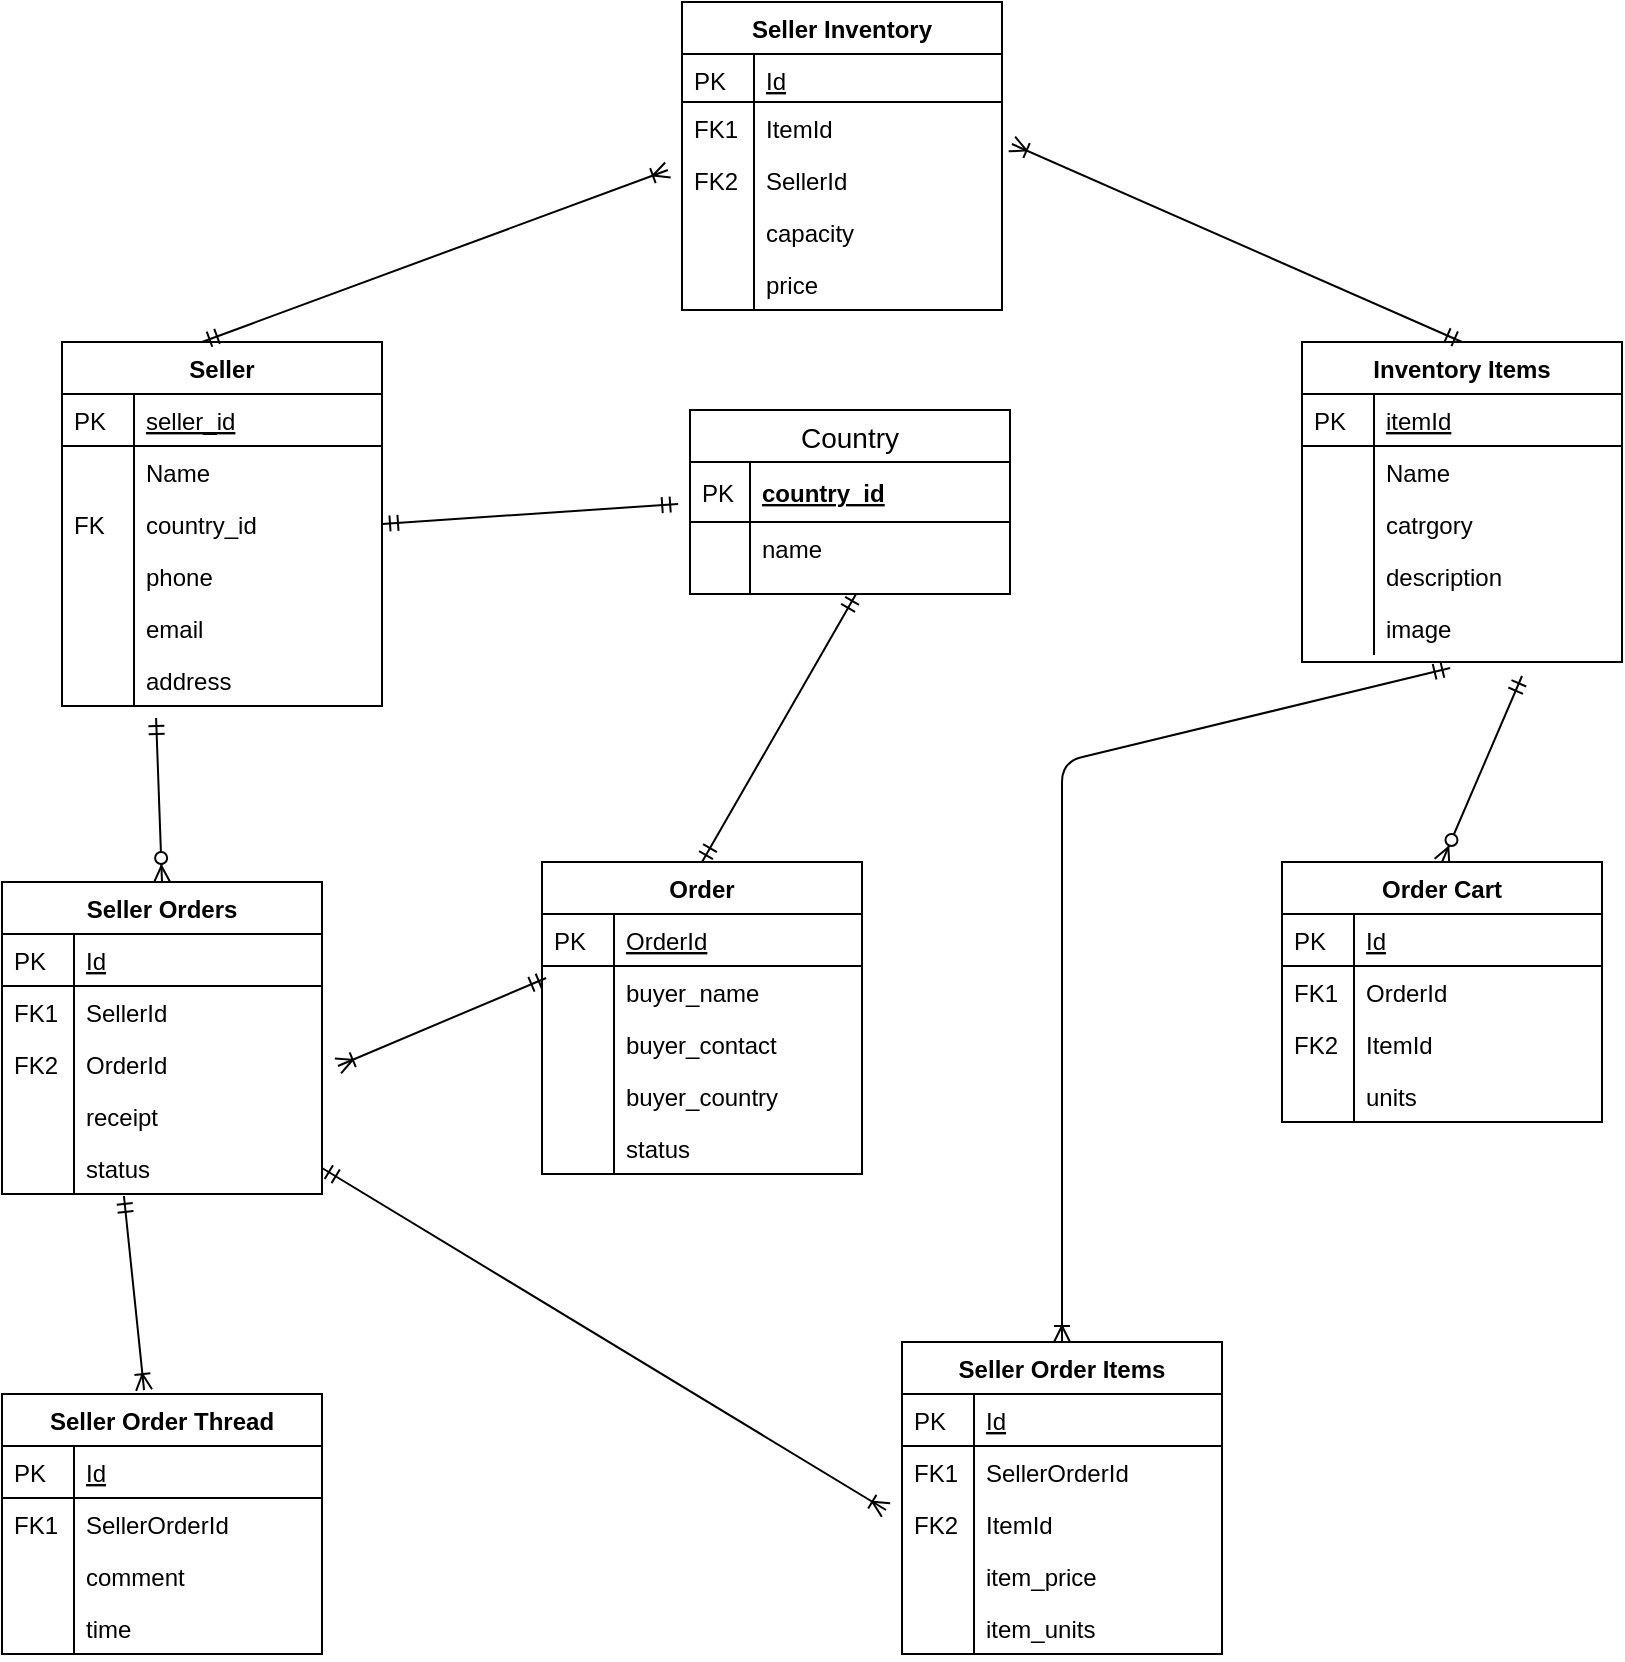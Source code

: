 <mxfile version="13.0.4" type="device"><diagram id="C5RBs43oDa-KdzZeNtuy" name="Page-1"><mxGraphModel dx="2249" dy="762" grid="1" gridSize="10" guides="1" tooltips="1" connect="1" arrows="1" fold="1" page="1" pageScale="1" pageWidth="827" pageHeight="1169" math="0" shadow="0"><root><mxCell id="WIyWlLk6GJQsqaUBKTNV-0"/><mxCell id="WIyWlLk6GJQsqaUBKTNV-1" parent="WIyWlLk6GJQsqaUBKTNV-0"/><mxCell id="xg3Y3igS_lRrcmVJPRK9-53" value="" style="fontSize=12;html=1;endArrow=ERmandOne;startArrow=ERmandOne;exitX=0.5;exitY=0;exitDx=0;exitDy=0;entryX=0.519;entryY=1;entryDx=0;entryDy=0;entryPerimeter=0;rounded=1;" edge="1" parent="WIyWlLk6GJQsqaUBKTNV-1" source="zkfFHV4jXpPFQw0GAbJ--56" target="xg3Y3igS_lRrcmVJPRK9-17"><mxGeometry width="100" height="100" relative="1" as="geometry"><mxPoint x="510" y="170" as="sourcePoint"/><mxPoint x="610" y="70" as="targetPoint"/></mxGeometry></mxCell><mxCell id="xg3Y3igS_lRrcmVJPRK9-91" value="" style="fontSize=12;html=1;endArrow=ERzeroToMany;startArrow=ERmandOne;entryX=0.5;entryY=0;entryDx=0;entryDy=0;exitX=0.294;exitY=1.231;exitDx=0;exitDy=0;exitPerimeter=0;" edge="1" parent="WIyWlLk6GJQsqaUBKTNV-1" source="xg3Y3igS_lRrcmVJPRK9-6" target="xg3Y3igS_lRrcmVJPRK9-54"><mxGeometry width="100" height="100" relative="1" as="geometry"><mxPoint x="570" y="350" as="sourcePoint"/><mxPoint x="470" y="450" as="targetPoint"/></mxGeometry></mxCell><mxCell id="xg3Y3igS_lRrcmVJPRK9-54" value="Seller Orders" style="swimlane;fontStyle=1;childLayout=stackLayout;horizontal=1;startSize=26;horizontalStack=0;resizeParent=1;resizeLast=0;collapsible=1;marginBottom=0;rounded=0;shadow=0;strokeWidth=1;" vertex="1" parent="WIyWlLk6GJQsqaUBKTNV-1"><mxGeometry x="-10" y="450" width="160" height="156" as="geometry"><mxRectangle x="260" y="80" width="160" height="26" as="alternateBounds"/></mxGeometry></mxCell><mxCell id="xg3Y3igS_lRrcmVJPRK9-55" value="Id" style="shape=partialRectangle;top=0;left=0;right=0;bottom=1;align=left;verticalAlign=top;fillColor=none;spacingLeft=40;spacingRight=4;overflow=hidden;rotatable=0;points=[[0,0.5],[1,0.5]];portConstraint=eastwest;dropTarget=0;rounded=0;shadow=0;strokeWidth=1;fontStyle=4" vertex="1" parent="xg3Y3igS_lRrcmVJPRK9-54"><mxGeometry y="26" width="160" height="26" as="geometry"/></mxCell><mxCell id="xg3Y3igS_lRrcmVJPRK9-56" value="PK" style="shape=partialRectangle;top=0;left=0;bottom=0;fillColor=none;align=left;verticalAlign=top;spacingLeft=4;spacingRight=4;overflow=hidden;rotatable=0;points=[];portConstraint=eastwest;part=1;" vertex="1" connectable="0" parent="xg3Y3igS_lRrcmVJPRK9-55"><mxGeometry width="36" height="26" as="geometry"/></mxCell><mxCell id="xg3Y3igS_lRrcmVJPRK9-57" value="SellerId" style="shape=partialRectangle;top=0;left=0;right=0;bottom=0;align=left;verticalAlign=top;fillColor=none;spacingLeft=40;spacingRight=4;overflow=hidden;rotatable=0;points=[[0,0.5],[1,0.5]];portConstraint=eastwest;dropTarget=0;rounded=0;shadow=0;strokeWidth=1;" vertex="1" parent="xg3Y3igS_lRrcmVJPRK9-54"><mxGeometry y="52" width="160" height="26" as="geometry"/></mxCell><mxCell id="xg3Y3igS_lRrcmVJPRK9-58" value="FK1" style="shape=partialRectangle;top=0;left=0;bottom=0;fillColor=none;align=left;verticalAlign=top;spacingLeft=4;spacingRight=4;overflow=hidden;rotatable=0;points=[];portConstraint=eastwest;part=1;" vertex="1" connectable="0" parent="xg3Y3igS_lRrcmVJPRK9-57"><mxGeometry width="36" height="26" as="geometry"/></mxCell><mxCell id="xg3Y3igS_lRrcmVJPRK9-59" value="OrderId" style="shape=partialRectangle;top=0;left=0;right=0;bottom=0;align=left;verticalAlign=top;fillColor=none;spacingLeft=40;spacingRight=4;overflow=hidden;rotatable=0;points=[[0,0.5],[1,0.5]];portConstraint=eastwest;dropTarget=0;rounded=0;shadow=0;strokeWidth=1;" vertex="1" parent="xg3Y3igS_lRrcmVJPRK9-54"><mxGeometry y="78" width="160" height="26" as="geometry"/></mxCell><mxCell id="xg3Y3igS_lRrcmVJPRK9-60" value="FK2" style="shape=partialRectangle;top=0;left=0;bottom=0;fillColor=none;align=left;verticalAlign=top;spacingLeft=4;spacingRight=4;overflow=hidden;rotatable=0;points=[];portConstraint=eastwest;part=1;" vertex="1" connectable="0" parent="xg3Y3igS_lRrcmVJPRK9-59"><mxGeometry width="36" height="26" as="geometry"/></mxCell><mxCell id="xg3Y3igS_lRrcmVJPRK9-65" value="receipt" style="shape=partialRectangle;top=0;left=0;right=0;bottom=0;align=left;verticalAlign=top;fillColor=none;spacingLeft=40;spacingRight=4;overflow=hidden;rotatable=0;points=[[0,0.5],[1,0.5]];portConstraint=eastwest;dropTarget=0;rounded=0;shadow=0;strokeWidth=1;" vertex="1" parent="xg3Y3igS_lRrcmVJPRK9-54"><mxGeometry y="104" width="160" height="26" as="geometry"/></mxCell><mxCell id="xg3Y3igS_lRrcmVJPRK9-66" value="" style="shape=partialRectangle;top=0;left=0;bottom=0;fillColor=none;align=left;verticalAlign=top;spacingLeft=4;spacingRight=4;overflow=hidden;rotatable=0;points=[];portConstraint=eastwest;part=1;" vertex="1" connectable="0" parent="xg3Y3igS_lRrcmVJPRK9-65"><mxGeometry width="36" height="26" as="geometry"/></mxCell><mxCell id="xg3Y3igS_lRrcmVJPRK9-67" value="status" style="shape=partialRectangle;top=0;left=0;right=0;bottom=0;align=left;verticalAlign=top;fillColor=none;spacingLeft=40;spacingRight=4;overflow=hidden;rotatable=0;points=[[0,0.5],[1,0.5]];portConstraint=eastwest;dropTarget=0;rounded=0;shadow=0;strokeWidth=1;" vertex="1" parent="xg3Y3igS_lRrcmVJPRK9-54"><mxGeometry y="130" width="160" height="26" as="geometry"/></mxCell><mxCell id="xg3Y3igS_lRrcmVJPRK9-68" value="" style="shape=partialRectangle;top=0;left=0;bottom=0;fillColor=none;align=left;verticalAlign=top;spacingLeft=4;spacingRight=4;overflow=hidden;rotatable=0;points=[];portConstraint=eastwest;part=1;" vertex="1" connectable="0" parent="xg3Y3igS_lRrcmVJPRK9-67"><mxGeometry width="36" height="26" as="geometry"/></mxCell><mxCell id="xg3Y3igS_lRrcmVJPRK9-20" value="Inventory Items" style="swimlane;fontStyle=1;childLayout=stackLayout;horizontal=1;startSize=26;horizontalStack=0;resizeParent=1;resizeLast=0;collapsible=1;marginBottom=0;rounded=0;shadow=0;strokeWidth=1;" vertex="1" parent="WIyWlLk6GJQsqaUBKTNV-1"><mxGeometry x="640" y="180" width="160" height="160" as="geometry"><mxRectangle x="20" y="80" width="160" height="26" as="alternateBounds"/></mxGeometry></mxCell><mxCell id="xg3Y3igS_lRrcmVJPRK9-21" value="itemId" style="shape=partialRectangle;top=0;left=0;right=0;bottom=1;align=left;verticalAlign=top;fillColor=none;spacingLeft=40;spacingRight=4;overflow=hidden;rotatable=0;points=[[0,0.5],[1,0.5]];portConstraint=eastwest;dropTarget=0;rounded=0;shadow=0;strokeWidth=1;fontStyle=4" vertex="1" parent="xg3Y3igS_lRrcmVJPRK9-20"><mxGeometry y="26" width="160" height="26" as="geometry"/></mxCell><mxCell id="xg3Y3igS_lRrcmVJPRK9-22" value="PK" style="shape=partialRectangle;top=0;left=0;bottom=0;fillColor=none;align=left;verticalAlign=top;spacingLeft=4;spacingRight=4;overflow=hidden;rotatable=0;points=[];portConstraint=eastwest;part=1;" vertex="1" connectable="0" parent="xg3Y3igS_lRrcmVJPRK9-21"><mxGeometry width="36" height="26" as="geometry"/></mxCell><mxCell id="xg3Y3igS_lRrcmVJPRK9-23" value="Name" style="shape=partialRectangle;top=0;left=0;right=0;bottom=0;align=left;verticalAlign=top;fillColor=none;spacingLeft=40;spacingRight=4;overflow=hidden;rotatable=0;points=[[0,0.5],[1,0.5]];portConstraint=eastwest;dropTarget=0;rounded=0;shadow=0;strokeWidth=1;" vertex="1" parent="xg3Y3igS_lRrcmVJPRK9-20"><mxGeometry y="52" width="160" height="26" as="geometry"/></mxCell><mxCell id="xg3Y3igS_lRrcmVJPRK9-24" value="" style="shape=partialRectangle;top=0;left=0;bottom=0;fillColor=none;align=left;verticalAlign=top;spacingLeft=4;spacingRight=4;overflow=hidden;rotatable=0;points=[];portConstraint=eastwest;part=1;" vertex="1" connectable="0" parent="xg3Y3igS_lRrcmVJPRK9-23"><mxGeometry width="36" height="26" as="geometry"/></mxCell><mxCell id="xg3Y3igS_lRrcmVJPRK9-25" value="catrgory" style="shape=partialRectangle;top=0;left=0;right=0;bottom=0;align=left;verticalAlign=top;fillColor=none;spacingLeft=40;spacingRight=4;overflow=hidden;rotatable=0;points=[[0,0.5],[1,0.5]];portConstraint=eastwest;dropTarget=0;rounded=0;shadow=0;strokeWidth=1;" vertex="1" parent="xg3Y3igS_lRrcmVJPRK9-20"><mxGeometry y="78" width="160" height="26" as="geometry"/></mxCell><mxCell id="xg3Y3igS_lRrcmVJPRK9-26" value="" style="shape=partialRectangle;top=0;left=0;bottom=0;fillColor=none;align=left;verticalAlign=top;spacingLeft=4;spacingRight=4;overflow=hidden;rotatable=0;points=[];portConstraint=eastwest;part=1;" vertex="1" connectable="0" parent="xg3Y3igS_lRrcmVJPRK9-25"><mxGeometry width="36" height="26" as="geometry"/></mxCell><mxCell id="xg3Y3igS_lRrcmVJPRK9-27" value="description" style="shape=partialRectangle;top=0;left=0;right=0;bottom=0;align=left;verticalAlign=top;fillColor=none;spacingLeft=40;spacingRight=4;overflow=hidden;rotatable=0;points=[[0,0.5],[1,0.5]];portConstraint=eastwest;dropTarget=0;rounded=0;shadow=0;strokeWidth=1;" vertex="1" parent="xg3Y3igS_lRrcmVJPRK9-20"><mxGeometry y="104" width="160" height="26" as="geometry"/></mxCell><mxCell id="xg3Y3igS_lRrcmVJPRK9-28" value="" style="shape=partialRectangle;top=0;left=0;bottom=0;fillColor=none;align=left;verticalAlign=top;spacingLeft=4;spacingRight=4;overflow=hidden;rotatable=0;points=[];portConstraint=eastwest;part=1;" vertex="1" connectable="0" parent="xg3Y3igS_lRrcmVJPRK9-27"><mxGeometry width="36" height="26" as="geometry"/></mxCell><mxCell id="xg3Y3igS_lRrcmVJPRK9-29" value="image" style="shape=partialRectangle;top=0;left=0;right=0;bottom=0;align=left;verticalAlign=top;fillColor=none;spacingLeft=40;spacingRight=4;overflow=hidden;rotatable=0;points=[[0,0.5],[1,0.5]];portConstraint=eastwest;dropTarget=0;rounded=0;shadow=0;strokeWidth=1;" vertex="1" parent="xg3Y3igS_lRrcmVJPRK9-20"><mxGeometry y="130" width="160" height="26" as="geometry"/></mxCell><mxCell id="xg3Y3igS_lRrcmVJPRK9-30" value="" style="shape=partialRectangle;top=0;left=0;bottom=0;fillColor=none;align=left;verticalAlign=top;spacingLeft=4;spacingRight=4;overflow=hidden;rotatable=0;points=[];portConstraint=eastwest;part=1;" vertex="1" connectable="0" parent="xg3Y3igS_lRrcmVJPRK9-29"><mxGeometry width="36" height="26" as="geometry"/></mxCell><mxCell id="xg3Y3igS_lRrcmVJPRK9-93" value="" style="fontSize=12;html=1;endArrow=ERzeroToMany;startArrow=ERmandOne;entryX=0.5;entryY=0;entryDx=0;entryDy=0;" edge="1" parent="xg3Y3igS_lRrcmVJPRK9-20" target="xg3Y3igS_lRrcmVJPRK9-33"><mxGeometry width="100" height="100" relative="1" as="geometry"><mxPoint x="110" y="167" as="sourcePoint"/><mxPoint x="210" y="67" as="targetPoint"/></mxGeometry></mxCell><mxCell id="zkfFHV4jXpPFQw0GAbJ--51" value="Seller" style="swimlane;fontStyle=1;childLayout=stackLayout;horizontal=1;startSize=26;horizontalStack=0;resizeParent=1;resizeLast=0;collapsible=1;marginBottom=0;rounded=0;shadow=0;strokeWidth=1;" parent="WIyWlLk6GJQsqaUBKTNV-1" vertex="1"><mxGeometry x="20" y="180" width="160" height="182" as="geometry"><mxRectangle x="20" y="80" width="160" height="26" as="alternateBounds"/></mxGeometry></mxCell><mxCell id="zkfFHV4jXpPFQw0GAbJ--52" value="seller_id" style="shape=partialRectangle;top=0;left=0;right=0;bottom=1;align=left;verticalAlign=top;fillColor=none;spacingLeft=40;spacingRight=4;overflow=hidden;rotatable=0;points=[[0,0.5],[1,0.5]];portConstraint=eastwest;dropTarget=0;rounded=0;shadow=0;strokeWidth=1;fontStyle=4" parent="zkfFHV4jXpPFQw0GAbJ--51" vertex="1"><mxGeometry y="26" width="160" height="26" as="geometry"/></mxCell><mxCell id="zkfFHV4jXpPFQw0GAbJ--53" value="PK" style="shape=partialRectangle;top=0;left=0;bottom=0;fillColor=none;align=left;verticalAlign=top;spacingLeft=4;spacingRight=4;overflow=hidden;rotatable=0;points=[];portConstraint=eastwest;part=1;" parent="zkfFHV4jXpPFQw0GAbJ--52" vertex="1" connectable="0"><mxGeometry width="36" height="26" as="geometry"/></mxCell><mxCell id="zkfFHV4jXpPFQw0GAbJ--54" value="Name" style="shape=partialRectangle;top=0;left=0;right=0;bottom=0;align=left;verticalAlign=top;fillColor=none;spacingLeft=40;spacingRight=4;overflow=hidden;rotatable=0;points=[[0,0.5],[1,0.5]];portConstraint=eastwest;dropTarget=0;rounded=0;shadow=0;strokeWidth=1;" parent="zkfFHV4jXpPFQw0GAbJ--51" vertex="1"><mxGeometry y="52" width="160" height="26" as="geometry"/></mxCell><mxCell id="zkfFHV4jXpPFQw0GAbJ--55" value="" style="shape=partialRectangle;top=0;left=0;bottom=0;fillColor=none;align=left;verticalAlign=top;spacingLeft=4;spacingRight=4;overflow=hidden;rotatable=0;points=[];portConstraint=eastwest;part=1;" parent="zkfFHV4jXpPFQw0GAbJ--54" vertex="1" connectable="0"><mxGeometry width="36" height="26" as="geometry"/></mxCell><mxCell id="xg3Y3igS_lRrcmVJPRK9-0" value="country_id" style="shape=partialRectangle;top=0;left=0;right=0;bottom=0;align=left;verticalAlign=top;fillColor=none;spacingLeft=40;spacingRight=4;overflow=hidden;rotatable=0;points=[[0,0.5],[1,0.5]];portConstraint=eastwest;dropTarget=0;rounded=0;shadow=0;strokeWidth=1;" vertex="1" parent="zkfFHV4jXpPFQw0GAbJ--51"><mxGeometry y="78" width="160" height="26" as="geometry"/></mxCell><mxCell id="xg3Y3igS_lRrcmVJPRK9-1" value="FK" style="shape=partialRectangle;top=0;left=0;bottom=0;fillColor=none;align=left;verticalAlign=top;spacingLeft=4;spacingRight=4;overflow=hidden;rotatable=0;points=[];portConstraint=eastwest;part=1;" vertex="1" connectable="0" parent="xg3Y3igS_lRrcmVJPRK9-0"><mxGeometry width="36" height="26" as="geometry"/></mxCell><mxCell id="xg3Y3igS_lRrcmVJPRK9-2" value="phone" style="shape=partialRectangle;top=0;left=0;right=0;bottom=0;align=left;verticalAlign=top;fillColor=none;spacingLeft=40;spacingRight=4;overflow=hidden;rotatable=0;points=[[0,0.5],[1,0.5]];portConstraint=eastwest;dropTarget=0;rounded=0;shadow=0;strokeWidth=1;" vertex="1" parent="zkfFHV4jXpPFQw0GAbJ--51"><mxGeometry y="104" width="160" height="26" as="geometry"/></mxCell><mxCell id="xg3Y3igS_lRrcmVJPRK9-3" value="" style="shape=partialRectangle;top=0;left=0;bottom=0;fillColor=none;align=left;verticalAlign=top;spacingLeft=4;spacingRight=4;overflow=hidden;rotatable=0;points=[];portConstraint=eastwest;part=1;" vertex="1" connectable="0" parent="xg3Y3igS_lRrcmVJPRK9-2"><mxGeometry width="36" height="26" as="geometry"/></mxCell><mxCell id="xg3Y3igS_lRrcmVJPRK9-4" value="email" style="shape=partialRectangle;top=0;left=0;right=0;bottom=0;align=left;verticalAlign=top;fillColor=none;spacingLeft=40;spacingRight=4;overflow=hidden;rotatable=0;points=[[0,0.5],[1,0.5]];portConstraint=eastwest;dropTarget=0;rounded=0;shadow=0;strokeWidth=1;" vertex="1" parent="zkfFHV4jXpPFQw0GAbJ--51"><mxGeometry y="130" width="160" height="26" as="geometry"/></mxCell><mxCell id="xg3Y3igS_lRrcmVJPRK9-5" value="" style="shape=partialRectangle;top=0;left=0;bottom=0;fillColor=none;align=left;verticalAlign=top;spacingLeft=4;spacingRight=4;overflow=hidden;rotatable=0;points=[];portConstraint=eastwest;part=1;" vertex="1" connectable="0" parent="xg3Y3igS_lRrcmVJPRK9-4"><mxGeometry width="36" height="26" as="geometry"/></mxCell><mxCell id="xg3Y3igS_lRrcmVJPRK9-6" value="address" style="shape=partialRectangle;top=0;left=0;right=0;bottom=0;align=left;verticalAlign=top;fillColor=none;spacingLeft=40;spacingRight=4;overflow=hidden;rotatable=0;points=[[0,0.5],[1,0.5]];portConstraint=eastwest;dropTarget=0;rounded=0;shadow=0;strokeWidth=1;" vertex="1" parent="zkfFHV4jXpPFQw0GAbJ--51"><mxGeometry y="156" width="160" height="26" as="geometry"/></mxCell><mxCell id="xg3Y3igS_lRrcmVJPRK9-7" value="" style="shape=partialRectangle;top=0;left=0;bottom=0;fillColor=none;align=left;verticalAlign=top;spacingLeft=4;spacingRight=4;overflow=hidden;rotatable=0;points=[];portConstraint=eastwest;part=1;" vertex="1" connectable="0" parent="xg3Y3igS_lRrcmVJPRK9-6"><mxGeometry width="36" height="26" as="geometry"/></mxCell><mxCell id="xg3Y3igS_lRrcmVJPRK9-40" value="Seller Inventory" style="swimlane;fontStyle=1;childLayout=stackLayout;horizontal=1;startSize=26;horizontalStack=0;resizeParent=1;resizeLast=0;collapsible=1;marginBottom=0;rounded=0;shadow=0;strokeWidth=1;" vertex="1" parent="WIyWlLk6GJQsqaUBKTNV-1"><mxGeometry x="330" y="10" width="160" height="154" as="geometry"><mxRectangle x="260" y="80" width="160" height="26" as="alternateBounds"/></mxGeometry></mxCell><mxCell id="xg3Y3igS_lRrcmVJPRK9-41" value="Id" style="shape=partialRectangle;top=0;left=0;right=0;bottom=1;align=left;verticalAlign=top;fillColor=none;spacingLeft=40;spacingRight=4;overflow=hidden;rotatable=0;points=[[0,0.5],[1,0.5]];portConstraint=eastwest;dropTarget=0;rounded=0;shadow=0;strokeWidth=1;fontStyle=4" vertex="1" parent="xg3Y3igS_lRrcmVJPRK9-40"><mxGeometry y="26" width="160" height="24" as="geometry"/></mxCell><mxCell id="xg3Y3igS_lRrcmVJPRK9-42" value="PK" style="shape=partialRectangle;top=0;left=0;bottom=0;fillColor=none;align=left;verticalAlign=top;spacingLeft=4;spacingRight=4;overflow=hidden;rotatable=0;points=[];portConstraint=eastwest;part=1;" vertex="1" connectable="0" parent="xg3Y3igS_lRrcmVJPRK9-41"><mxGeometry width="36" height="24" as="geometry"/></mxCell><mxCell id="xg3Y3igS_lRrcmVJPRK9-43" value="ItemId" style="shape=partialRectangle;top=0;left=0;right=0;bottom=0;align=left;verticalAlign=top;fillColor=none;spacingLeft=40;spacingRight=4;overflow=hidden;rotatable=0;points=[[0,0.5],[1,0.5]];portConstraint=eastwest;dropTarget=0;rounded=0;shadow=0;strokeWidth=1;" vertex="1" parent="xg3Y3igS_lRrcmVJPRK9-40"><mxGeometry y="50" width="160" height="26" as="geometry"/></mxCell><mxCell id="xg3Y3igS_lRrcmVJPRK9-44" value="FK1" style="shape=partialRectangle;top=0;left=0;bottom=0;fillColor=none;align=left;verticalAlign=top;spacingLeft=4;spacingRight=4;overflow=hidden;rotatable=0;points=[];portConstraint=eastwest;part=1;" vertex="1" connectable="0" parent="xg3Y3igS_lRrcmVJPRK9-43"><mxGeometry width="36" height="26" as="geometry"/></mxCell><mxCell id="xg3Y3igS_lRrcmVJPRK9-45" value="SellerId" style="shape=partialRectangle;top=0;left=0;right=0;bottom=0;align=left;verticalAlign=top;fillColor=none;spacingLeft=40;spacingRight=4;overflow=hidden;rotatable=0;points=[[0,0.5],[1,0.5]];portConstraint=eastwest;dropTarget=0;rounded=0;shadow=0;strokeWidth=1;" vertex="1" parent="xg3Y3igS_lRrcmVJPRK9-40"><mxGeometry y="76" width="160" height="26" as="geometry"/></mxCell><mxCell id="xg3Y3igS_lRrcmVJPRK9-46" value="FK2" style="shape=partialRectangle;top=0;left=0;bottom=0;fillColor=none;align=left;verticalAlign=top;spacingLeft=4;spacingRight=4;overflow=hidden;rotatable=0;points=[];portConstraint=eastwest;part=1;" vertex="1" connectable="0" parent="xg3Y3igS_lRrcmVJPRK9-45"><mxGeometry width="36" height="26" as="geometry"/></mxCell><mxCell id="xg3Y3igS_lRrcmVJPRK9-61" value="capacity" style="shape=partialRectangle;top=0;left=0;right=0;bottom=0;align=left;verticalAlign=top;fillColor=none;spacingLeft=40;spacingRight=4;overflow=hidden;rotatable=0;points=[[0,0.5],[1,0.5]];portConstraint=eastwest;dropTarget=0;rounded=0;shadow=0;strokeWidth=1;" vertex="1" parent="xg3Y3igS_lRrcmVJPRK9-40"><mxGeometry y="102" width="160" height="26" as="geometry"/></mxCell><mxCell id="xg3Y3igS_lRrcmVJPRK9-62" value="" style="shape=partialRectangle;top=0;left=0;bottom=0;fillColor=none;align=left;verticalAlign=top;spacingLeft=4;spacingRight=4;overflow=hidden;rotatable=0;points=[];portConstraint=eastwest;part=1;" vertex="1" connectable="0" parent="xg3Y3igS_lRrcmVJPRK9-61"><mxGeometry width="36" height="26" as="geometry"/></mxCell><mxCell id="xg3Y3igS_lRrcmVJPRK9-63" value="price" style="shape=partialRectangle;top=0;left=0;right=0;bottom=0;align=left;verticalAlign=top;fillColor=none;spacingLeft=40;spacingRight=4;overflow=hidden;rotatable=0;points=[[0,0.5],[1,0.5]];portConstraint=eastwest;dropTarget=0;rounded=0;shadow=0;strokeWidth=1;" vertex="1" parent="xg3Y3igS_lRrcmVJPRK9-40"><mxGeometry y="128" width="160" height="26" as="geometry"/></mxCell><mxCell id="xg3Y3igS_lRrcmVJPRK9-64" value="" style="shape=partialRectangle;top=0;left=0;bottom=0;fillColor=none;align=left;verticalAlign=top;spacingLeft=4;spacingRight=4;overflow=hidden;rotatable=0;points=[];portConstraint=eastwest;part=1;" vertex="1" connectable="0" parent="xg3Y3igS_lRrcmVJPRK9-63"><mxGeometry width="36" height="26" as="geometry"/></mxCell><mxCell id="xg3Y3igS_lRrcmVJPRK9-8" value="Country" style="swimlane;fontStyle=0;childLayout=stackLayout;horizontal=1;startSize=26;horizontalStack=0;resizeParent=1;resizeParentMax=0;resizeLast=0;collapsible=1;marginBottom=0;align=center;fontSize=14;" vertex="1" parent="WIyWlLk6GJQsqaUBKTNV-1"><mxGeometry x="334" y="214" width="160" height="92" as="geometry"/></mxCell><mxCell id="xg3Y3igS_lRrcmVJPRK9-9" value="country_id" style="shape=partialRectangle;top=0;left=0;right=0;bottom=1;align=left;verticalAlign=middle;fillColor=none;spacingLeft=34;spacingRight=4;overflow=hidden;rotatable=0;points=[[0,0.5],[1,0.5]];portConstraint=eastwest;dropTarget=0;fontStyle=5;fontSize=12;" vertex="1" parent="xg3Y3igS_lRrcmVJPRK9-8"><mxGeometry y="26" width="160" height="30" as="geometry"/></mxCell><mxCell id="xg3Y3igS_lRrcmVJPRK9-10" value="PK" style="shape=partialRectangle;top=0;left=0;bottom=0;fillColor=none;align=left;verticalAlign=middle;spacingLeft=4;spacingRight=4;overflow=hidden;rotatable=0;points=[];portConstraint=eastwest;part=1;fontSize=12;" vertex="1" connectable="0" parent="xg3Y3igS_lRrcmVJPRK9-9"><mxGeometry width="30" height="30" as="geometry"/></mxCell><mxCell id="xg3Y3igS_lRrcmVJPRK9-11" value="name" style="shape=partialRectangle;top=0;left=0;right=0;bottom=0;align=left;verticalAlign=top;fillColor=none;spacingLeft=34;spacingRight=4;overflow=hidden;rotatable=0;points=[[0,0.5],[1,0.5]];portConstraint=eastwest;dropTarget=0;fontSize=12;" vertex="1" parent="xg3Y3igS_lRrcmVJPRK9-8"><mxGeometry y="56" width="160" height="26" as="geometry"/></mxCell><mxCell id="xg3Y3igS_lRrcmVJPRK9-12" value="" style="shape=partialRectangle;top=0;left=0;bottom=0;fillColor=none;align=left;verticalAlign=top;spacingLeft=4;spacingRight=4;overflow=hidden;rotatable=0;points=[];portConstraint=eastwest;part=1;fontSize=12;" vertex="1" connectable="0" parent="xg3Y3igS_lRrcmVJPRK9-11"><mxGeometry width="30" height="26" as="geometry"/></mxCell><mxCell id="xg3Y3igS_lRrcmVJPRK9-17" value="" style="shape=partialRectangle;top=0;left=0;right=0;bottom=0;align=left;verticalAlign=top;fillColor=none;spacingLeft=34;spacingRight=4;overflow=hidden;rotatable=0;points=[[0,0.5],[1,0.5]];portConstraint=eastwest;dropTarget=0;fontSize=12;" vertex="1" parent="xg3Y3igS_lRrcmVJPRK9-8"><mxGeometry y="82" width="160" height="10" as="geometry"/></mxCell><mxCell id="xg3Y3igS_lRrcmVJPRK9-18" value="" style="shape=partialRectangle;top=0;left=0;bottom=0;fillColor=none;align=left;verticalAlign=top;spacingLeft=4;spacingRight=4;overflow=hidden;rotatable=0;points=[];portConstraint=eastwest;part=1;fontSize=12;" vertex="1" connectable="0" parent="xg3Y3igS_lRrcmVJPRK9-17"><mxGeometry width="30" height="10" as="geometry"/></mxCell><mxCell id="xg3Y3igS_lRrcmVJPRK9-97" value="" style="fontSize=12;html=1;endArrow=ERoneToMany;startArrow=ERmandOne;entryX=-0.044;entryY=0.308;entryDx=0;entryDy=0;entryPerimeter=0;" edge="1" parent="WIyWlLk6GJQsqaUBKTNV-1" target="xg3Y3igS_lRrcmVJPRK9-45"><mxGeometry width="100" height="100" relative="1" as="geometry"><mxPoint x="90" y="180" as="sourcePoint"/><mxPoint x="190" y="80" as="targetPoint"/></mxGeometry></mxCell><mxCell id="xg3Y3igS_lRrcmVJPRK9-98" value="" style="fontSize=12;html=1;endArrow=ERoneToMany;startArrow=ERmandOne;entryX=1.031;entryY=0.808;entryDx=0;entryDy=0;entryPerimeter=0;exitX=0.5;exitY=0;exitDx=0;exitDy=0;" edge="1" parent="WIyWlLk6GJQsqaUBKTNV-1" source="xg3Y3igS_lRrcmVJPRK9-20" target="xg3Y3igS_lRrcmVJPRK9-43"><mxGeometry width="100" height="100" relative="1" as="geometry"><mxPoint x="550" y="164" as="sourcePoint"/><mxPoint x="782.96" y="78.008" as="targetPoint"/></mxGeometry></mxCell><mxCell id="xg3Y3igS_lRrcmVJPRK9-99" value="" style="fontSize=12;html=1;endArrow=ERmandOne;startArrow=ERmandOne;entryX=-0.037;entryY=0.7;entryDx=0;entryDy=0;entryPerimeter=0;exitX=1;exitY=0.5;exitDx=0;exitDy=0;" edge="1" parent="WIyWlLk6GJQsqaUBKTNV-1" source="xg3Y3igS_lRrcmVJPRK9-0" target="xg3Y3igS_lRrcmVJPRK9-9"><mxGeometry width="100" height="100" relative="1" as="geometry"><mxPoint x="220" y="310" as="sourcePoint"/><mxPoint x="320" y="210" as="targetPoint"/></mxGeometry></mxCell><mxCell id="xg3Y3igS_lRrcmVJPRK9-100" value="" style="fontSize=12;html=1;endArrow=ERoneToMany;startArrow=ERmandOne;exitX=0.013;exitY=0.231;exitDx=0;exitDy=0;exitPerimeter=0;entryX=1.05;entryY=0.538;entryDx=0;entryDy=0;entryPerimeter=0;" edge="1" parent="WIyWlLk6GJQsqaUBKTNV-1" source="zkfFHV4jXpPFQw0GAbJ--59" target="xg3Y3igS_lRrcmVJPRK9-59"><mxGeometry width="100" height="100" relative="1" as="geometry"><mxPoint x="150" y="558" as="sourcePoint"/><mxPoint x="220" y="720" as="targetPoint"/></mxGeometry></mxCell><mxCell id="xg3Y3igS_lRrcmVJPRK9-69" value="Seller Order Items" style="swimlane;fontStyle=1;childLayout=stackLayout;horizontal=1;startSize=26;horizontalStack=0;resizeParent=1;resizeLast=0;collapsible=1;marginBottom=0;rounded=0;shadow=0;strokeWidth=1;" vertex="1" parent="WIyWlLk6GJQsqaUBKTNV-1"><mxGeometry x="440" y="680" width="160" height="156" as="geometry"><mxRectangle x="260" y="80" width="160" height="26" as="alternateBounds"/></mxGeometry></mxCell><mxCell id="xg3Y3igS_lRrcmVJPRK9-70" value="Id" style="shape=partialRectangle;top=0;left=0;right=0;bottom=1;align=left;verticalAlign=top;fillColor=none;spacingLeft=40;spacingRight=4;overflow=hidden;rotatable=0;points=[[0,0.5],[1,0.5]];portConstraint=eastwest;dropTarget=0;rounded=0;shadow=0;strokeWidth=1;fontStyle=4" vertex="1" parent="xg3Y3igS_lRrcmVJPRK9-69"><mxGeometry y="26" width="160" height="26" as="geometry"/></mxCell><mxCell id="xg3Y3igS_lRrcmVJPRK9-71" value="PK" style="shape=partialRectangle;top=0;left=0;bottom=0;fillColor=none;align=left;verticalAlign=top;spacingLeft=4;spacingRight=4;overflow=hidden;rotatable=0;points=[];portConstraint=eastwest;part=1;" vertex="1" connectable="0" parent="xg3Y3igS_lRrcmVJPRK9-70"><mxGeometry width="36" height="26" as="geometry"/></mxCell><mxCell id="xg3Y3igS_lRrcmVJPRK9-72" value="SellerOrderId" style="shape=partialRectangle;top=0;left=0;right=0;bottom=0;align=left;verticalAlign=top;fillColor=none;spacingLeft=40;spacingRight=4;overflow=hidden;rotatable=0;points=[[0,0.5],[1,0.5]];portConstraint=eastwest;dropTarget=0;rounded=0;shadow=0;strokeWidth=1;" vertex="1" parent="xg3Y3igS_lRrcmVJPRK9-69"><mxGeometry y="52" width="160" height="26" as="geometry"/></mxCell><mxCell id="xg3Y3igS_lRrcmVJPRK9-73" value="FK1" style="shape=partialRectangle;top=0;left=0;bottom=0;fillColor=none;align=left;verticalAlign=top;spacingLeft=4;spacingRight=4;overflow=hidden;rotatable=0;points=[];portConstraint=eastwest;part=1;" vertex="1" connectable="0" parent="xg3Y3igS_lRrcmVJPRK9-72"><mxGeometry width="36" height="26" as="geometry"/></mxCell><mxCell id="xg3Y3igS_lRrcmVJPRK9-74" value="ItemId" style="shape=partialRectangle;top=0;left=0;right=0;bottom=0;align=left;verticalAlign=top;fillColor=none;spacingLeft=40;spacingRight=4;overflow=hidden;rotatable=0;points=[[0,0.5],[1,0.5]];portConstraint=eastwest;dropTarget=0;rounded=0;shadow=0;strokeWidth=1;" vertex="1" parent="xg3Y3igS_lRrcmVJPRK9-69"><mxGeometry y="78" width="160" height="26" as="geometry"/></mxCell><mxCell id="xg3Y3igS_lRrcmVJPRK9-75" value="FK2" style="shape=partialRectangle;top=0;left=0;bottom=0;fillColor=none;align=left;verticalAlign=top;spacingLeft=4;spacingRight=4;overflow=hidden;rotatable=0;points=[];portConstraint=eastwest;part=1;" vertex="1" connectable="0" parent="xg3Y3igS_lRrcmVJPRK9-74"><mxGeometry width="36" height="26" as="geometry"/></mxCell><mxCell id="xg3Y3igS_lRrcmVJPRK9-76" value="item_price" style="shape=partialRectangle;top=0;left=0;right=0;bottom=0;align=left;verticalAlign=top;fillColor=none;spacingLeft=40;spacingRight=4;overflow=hidden;rotatable=0;points=[[0,0.5],[1,0.5]];portConstraint=eastwest;dropTarget=0;rounded=0;shadow=0;strokeWidth=1;" vertex="1" parent="xg3Y3igS_lRrcmVJPRK9-69"><mxGeometry y="104" width="160" height="26" as="geometry"/></mxCell><mxCell id="xg3Y3igS_lRrcmVJPRK9-77" value="" style="shape=partialRectangle;top=0;left=0;bottom=0;fillColor=none;align=left;verticalAlign=top;spacingLeft=4;spacingRight=4;overflow=hidden;rotatable=0;points=[];portConstraint=eastwest;part=1;" vertex="1" connectable="0" parent="xg3Y3igS_lRrcmVJPRK9-76"><mxGeometry width="36" height="26" as="geometry"/></mxCell><mxCell id="xg3Y3igS_lRrcmVJPRK9-78" value="item_units" style="shape=partialRectangle;top=0;left=0;right=0;bottom=0;align=left;verticalAlign=top;fillColor=none;spacingLeft=40;spacingRight=4;overflow=hidden;rotatable=0;points=[[0,0.5],[1,0.5]];portConstraint=eastwest;dropTarget=0;rounded=0;shadow=0;strokeWidth=1;" vertex="1" parent="xg3Y3igS_lRrcmVJPRK9-69"><mxGeometry y="130" width="160" height="26" as="geometry"/></mxCell><mxCell id="xg3Y3igS_lRrcmVJPRK9-79" value="" style="shape=partialRectangle;top=0;left=0;bottom=0;fillColor=none;align=left;verticalAlign=top;spacingLeft=4;spacingRight=4;overflow=hidden;rotatable=0;points=[];portConstraint=eastwest;part=1;" vertex="1" connectable="0" parent="xg3Y3igS_lRrcmVJPRK9-78"><mxGeometry width="36" height="26" as="geometry"/></mxCell><mxCell id="zkfFHV4jXpPFQw0GAbJ--56" value="Order" style="swimlane;fontStyle=1;childLayout=stackLayout;horizontal=1;startSize=26;horizontalStack=0;resizeParent=1;resizeLast=0;collapsible=1;marginBottom=0;rounded=0;shadow=0;strokeWidth=1;" parent="WIyWlLk6GJQsqaUBKTNV-1" vertex="1"><mxGeometry x="260" y="440" width="160" height="156" as="geometry"><mxRectangle x="260" y="80" width="160" height="26" as="alternateBounds"/></mxGeometry></mxCell><mxCell id="zkfFHV4jXpPFQw0GAbJ--57" value="OrderId" style="shape=partialRectangle;top=0;left=0;right=0;bottom=1;align=left;verticalAlign=top;fillColor=none;spacingLeft=40;spacingRight=4;overflow=hidden;rotatable=0;points=[[0,0.5],[1,0.5]];portConstraint=eastwest;dropTarget=0;rounded=0;shadow=0;strokeWidth=1;fontStyle=4" parent="zkfFHV4jXpPFQw0GAbJ--56" vertex="1"><mxGeometry y="26" width="160" height="26" as="geometry"/></mxCell><mxCell id="zkfFHV4jXpPFQw0GAbJ--58" value="PK" style="shape=partialRectangle;top=0;left=0;bottom=0;fillColor=none;align=left;verticalAlign=top;spacingLeft=4;spacingRight=4;overflow=hidden;rotatable=0;points=[];portConstraint=eastwest;part=1;" parent="zkfFHV4jXpPFQw0GAbJ--57" vertex="1" connectable="0"><mxGeometry width="36" height="26" as="geometry"/></mxCell><mxCell id="zkfFHV4jXpPFQw0GAbJ--59" value="buyer_name" style="shape=partialRectangle;top=0;left=0;right=0;bottom=0;align=left;verticalAlign=top;fillColor=none;spacingLeft=40;spacingRight=4;overflow=hidden;rotatable=0;points=[[0,0.5],[1,0.5]];portConstraint=eastwest;dropTarget=0;rounded=0;shadow=0;strokeWidth=1;" parent="zkfFHV4jXpPFQw0GAbJ--56" vertex="1"><mxGeometry y="52" width="160" height="26" as="geometry"/></mxCell><mxCell id="zkfFHV4jXpPFQw0GAbJ--60" value="" style="shape=partialRectangle;top=0;left=0;bottom=0;fillColor=none;align=left;verticalAlign=top;spacingLeft=4;spacingRight=4;overflow=hidden;rotatable=0;points=[];portConstraint=eastwest;part=1;" parent="zkfFHV4jXpPFQw0GAbJ--59" vertex="1" connectable="0"><mxGeometry width="36" height="26" as="geometry"/></mxCell><mxCell id="zkfFHV4jXpPFQw0GAbJ--61" value="buyer_contact" style="shape=partialRectangle;top=0;left=0;right=0;bottom=0;align=left;verticalAlign=top;fillColor=none;spacingLeft=40;spacingRight=4;overflow=hidden;rotatable=0;points=[[0,0.5],[1,0.5]];portConstraint=eastwest;dropTarget=0;rounded=0;shadow=0;strokeWidth=1;" parent="zkfFHV4jXpPFQw0GAbJ--56" vertex="1"><mxGeometry y="78" width="160" height="26" as="geometry"/></mxCell><mxCell id="zkfFHV4jXpPFQw0GAbJ--62" value="" style="shape=partialRectangle;top=0;left=0;bottom=0;fillColor=none;align=left;verticalAlign=top;spacingLeft=4;spacingRight=4;overflow=hidden;rotatable=0;points=[];portConstraint=eastwest;part=1;" parent="zkfFHV4jXpPFQw0GAbJ--61" vertex="1" connectable="0"><mxGeometry width="36" height="26" as="geometry"/></mxCell><mxCell id="xg3Y3igS_lRrcmVJPRK9-49" value="buyer_country" style="shape=partialRectangle;top=0;left=0;right=0;bottom=0;align=left;verticalAlign=top;fillColor=none;spacingLeft=40;spacingRight=4;overflow=hidden;rotatable=0;points=[[0,0.5],[1,0.5]];portConstraint=eastwest;dropTarget=0;rounded=0;shadow=0;strokeWidth=1;" vertex="1" parent="zkfFHV4jXpPFQw0GAbJ--56"><mxGeometry y="104" width="160" height="26" as="geometry"/></mxCell><mxCell id="xg3Y3igS_lRrcmVJPRK9-50" value="" style="shape=partialRectangle;top=0;left=0;bottom=0;fillColor=none;align=left;verticalAlign=top;spacingLeft=4;spacingRight=4;overflow=hidden;rotatable=0;points=[];portConstraint=eastwest;part=1;" vertex="1" connectable="0" parent="xg3Y3igS_lRrcmVJPRK9-49"><mxGeometry width="36" height="26" as="geometry"/></mxCell><mxCell id="xg3Y3igS_lRrcmVJPRK9-51" value="status" style="shape=partialRectangle;top=0;left=0;right=0;bottom=0;align=left;verticalAlign=top;fillColor=none;spacingLeft=40;spacingRight=4;overflow=hidden;rotatable=0;points=[[0,0.5],[1,0.5]];portConstraint=eastwest;dropTarget=0;rounded=0;shadow=0;strokeWidth=1;" vertex="1" parent="zkfFHV4jXpPFQw0GAbJ--56"><mxGeometry y="130" width="160" height="26" as="geometry"/></mxCell><mxCell id="xg3Y3igS_lRrcmVJPRK9-52" value="" style="shape=partialRectangle;top=0;left=0;bottom=0;fillColor=none;align=left;verticalAlign=top;spacingLeft=4;spacingRight=4;overflow=hidden;rotatable=0;points=[];portConstraint=eastwest;part=1;" vertex="1" connectable="0" parent="xg3Y3igS_lRrcmVJPRK9-51"><mxGeometry width="36" height="26" as="geometry"/></mxCell><mxCell id="xg3Y3igS_lRrcmVJPRK9-102" value="" style="fontSize=12;html=1;endArrow=ERoneToMany;startArrow=ERmandOne;exitX=0.463;exitY=1.269;exitDx=0;exitDy=0;exitPerimeter=0;entryX=0.5;entryY=0;entryDx=0;entryDy=0;" edge="1" parent="WIyWlLk6GJQsqaUBKTNV-1" source="xg3Y3igS_lRrcmVJPRK9-29" target="xg3Y3igS_lRrcmVJPRK9-69"><mxGeometry width="100" height="100" relative="1" as="geometry"><mxPoint x="380" y="620" as="sourcePoint"/><mxPoint x="480" y="520" as="targetPoint"/><Array as="points"><mxPoint x="520" y="390"/></Array></mxGeometry></mxCell><mxCell id="xg3Y3igS_lRrcmVJPRK9-33" value="Order Cart" style="swimlane;fontStyle=1;childLayout=stackLayout;horizontal=1;startSize=26;horizontalStack=0;resizeParent=1;resizeLast=0;collapsible=1;marginBottom=0;rounded=0;shadow=0;strokeWidth=1;" vertex="1" parent="WIyWlLk6GJQsqaUBKTNV-1"><mxGeometry x="630" y="440" width="160" height="130" as="geometry"><mxRectangle x="260" y="80" width="160" height="26" as="alternateBounds"/></mxGeometry></mxCell><mxCell id="xg3Y3igS_lRrcmVJPRK9-34" value="Id" style="shape=partialRectangle;top=0;left=0;right=0;bottom=1;align=left;verticalAlign=top;fillColor=none;spacingLeft=40;spacingRight=4;overflow=hidden;rotatable=0;points=[[0,0.5],[1,0.5]];portConstraint=eastwest;dropTarget=0;rounded=0;shadow=0;strokeWidth=1;fontStyle=4" vertex="1" parent="xg3Y3igS_lRrcmVJPRK9-33"><mxGeometry y="26" width="160" height="26" as="geometry"/></mxCell><mxCell id="xg3Y3igS_lRrcmVJPRK9-35" value="PK" style="shape=partialRectangle;top=0;left=0;bottom=0;fillColor=none;align=left;verticalAlign=top;spacingLeft=4;spacingRight=4;overflow=hidden;rotatable=0;points=[];portConstraint=eastwest;part=1;" vertex="1" connectable="0" parent="xg3Y3igS_lRrcmVJPRK9-34"><mxGeometry width="36" height="26" as="geometry"/></mxCell><mxCell id="xg3Y3igS_lRrcmVJPRK9-36" value="OrderId" style="shape=partialRectangle;top=0;left=0;right=0;bottom=0;align=left;verticalAlign=top;fillColor=none;spacingLeft=40;spacingRight=4;overflow=hidden;rotatable=0;points=[[0,0.5],[1,0.5]];portConstraint=eastwest;dropTarget=0;rounded=0;shadow=0;strokeWidth=1;" vertex="1" parent="xg3Y3igS_lRrcmVJPRK9-33"><mxGeometry y="52" width="160" height="26" as="geometry"/></mxCell><mxCell id="xg3Y3igS_lRrcmVJPRK9-37" value="FK1" style="shape=partialRectangle;top=0;left=0;bottom=0;fillColor=none;align=left;verticalAlign=top;spacingLeft=4;spacingRight=4;overflow=hidden;rotatable=0;points=[];portConstraint=eastwest;part=1;" vertex="1" connectable="0" parent="xg3Y3igS_lRrcmVJPRK9-36"><mxGeometry width="36" height="26" as="geometry"/></mxCell><mxCell id="xg3Y3igS_lRrcmVJPRK9-38" value="ItemId" style="shape=partialRectangle;top=0;left=0;right=0;bottom=0;align=left;verticalAlign=top;fillColor=none;spacingLeft=40;spacingRight=4;overflow=hidden;rotatable=0;points=[[0,0.5],[1,0.5]];portConstraint=eastwest;dropTarget=0;rounded=0;shadow=0;strokeWidth=1;" vertex="1" parent="xg3Y3igS_lRrcmVJPRK9-33"><mxGeometry y="78" width="160" height="26" as="geometry"/></mxCell><mxCell id="xg3Y3igS_lRrcmVJPRK9-39" value="FK2" style="shape=partialRectangle;top=0;left=0;bottom=0;fillColor=none;align=left;verticalAlign=top;spacingLeft=4;spacingRight=4;overflow=hidden;rotatable=0;points=[];portConstraint=eastwest;part=1;" vertex="1" connectable="0" parent="xg3Y3igS_lRrcmVJPRK9-38"><mxGeometry width="36" height="26" as="geometry"/></mxCell><mxCell id="xg3Y3igS_lRrcmVJPRK9-47" value="units" style="shape=partialRectangle;top=0;left=0;right=0;bottom=0;align=left;verticalAlign=top;fillColor=none;spacingLeft=40;spacingRight=4;overflow=hidden;rotatable=0;points=[[0,0.5],[1,0.5]];portConstraint=eastwest;dropTarget=0;rounded=0;shadow=0;strokeWidth=1;" vertex="1" parent="xg3Y3igS_lRrcmVJPRK9-33"><mxGeometry y="104" width="160" height="26" as="geometry"/></mxCell><mxCell id="xg3Y3igS_lRrcmVJPRK9-48" value="" style="shape=partialRectangle;top=0;left=0;bottom=0;fillColor=none;align=left;verticalAlign=top;spacingLeft=4;spacingRight=4;overflow=hidden;rotatable=0;points=[];portConstraint=eastwest;part=1;" vertex="1" connectable="0" parent="xg3Y3igS_lRrcmVJPRK9-47"><mxGeometry width="36" height="26" as="geometry"/></mxCell><mxCell id="xg3Y3igS_lRrcmVJPRK9-80" value="Seller Order Thread" style="swimlane;fontStyle=1;childLayout=stackLayout;horizontal=1;startSize=26;horizontalStack=0;resizeParent=1;resizeLast=0;collapsible=1;marginBottom=0;rounded=0;shadow=0;strokeWidth=1;" vertex="1" parent="WIyWlLk6GJQsqaUBKTNV-1"><mxGeometry x="-10" y="706" width="160" height="130" as="geometry"><mxRectangle x="260" y="80" width="160" height="26" as="alternateBounds"/></mxGeometry></mxCell><mxCell id="xg3Y3igS_lRrcmVJPRK9-81" value="Id" style="shape=partialRectangle;top=0;left=0;right=0;bottom=1;align=left;verticalAlign=top;fillColor=none;spacingLeft=40;spacingRight=4;overflow=hidden;rotatable=0;points=[[0,0.5],[1,0.5]];portConstraint=eastwest;dropTarget=0;rounded=0;shadow=0;strokeWidth=1;fontStyle=4" vertex="1" parent="xg3Y3igS_lRrcmVJPRK9-80"><mxGeometry y="26" width="160" height="26" as="geometry"/></mxCell><mxCell id="xg3Y3igS_lRrcmVJPRK9-82" value="PK" style="shape=partialRectangle;top=0;left=0;bottom=0;fillColor=none;align=left;verticalAlign=top;spacingLeft=4;spacingRight=4;overflow=hidden;rotatable=0;points=[];portConstraint=eastwest;part=1;" vertex="1" connectable="0" parent="xg3Y3igS_lRrcmVJPRK9-81"><mxGeometry width="36" height="26" as="geometry"/></mxCell><mxCell id="xg3Y3igS_lRrcmVJPRK9-83" value="SellerOrderId" style="shape=partialRectangle;top=0;left=0;right=0;bottom=0;align=left;verticalAlign=top;fillColor=none;spacingLeft=40;spacingRight=4;overflow=hidden;rotatable=0;points=[[0,0.5],[1,0.5]];portConstraint=eastwest;dropTarget=0;rounded=0;shadow=0;strokeWidth=1;" vertex="1" parent="xg3Y3igS_lRrcmVJPRK9-80"><mxGeometry y="52" width="160" height="26" as="geometry"/></mxCell><mxCell id="xg3Y3igS_lRrcmVJPRK9-84" value="FK1" style="shape=partialRectangle;top=0;left=0;bottom=0;fillColor=none;align=left;verticalAlign=top;spacingLeft=4;spacingRight=4;overflow=hidden;rotatable=0;points=[];portConstraint=eastwest;part=1;" vertex="1" connectable="0" parent="xg3Y3igS_lRrcmVJPRK9-83"><mxGeometry width="36" height="26" as="geometry"/></mxCell><mxCell id="xg3Y3igS_lRrcmVJPRK9-85" value="comment" style="shape=partialRectangle;top=0;left=0;right=0;bottom=0;align=left;verticalAlign=top;fillColor=none;spacingLeft=40;spacingRight=4;overflow=hidden;rotatable=0;points=[[0,0.5],[1,0.5]];portConstraint=eastwest;dropTarget=0;rounded=0;shadow=0;strokeWidth=1;" vertex="1" parent="xg3Y3igS_lRrcmVJPRK9-80"><mxGeometry y="78" width="160" height="26" as="geometry"/></mxCell><mxCell id="xg3Y3igS_lRrcmVJPRK9-86" value="" style="shape=partialRectangle;top=0;left=0;bottom=0;fillColor=none;align=left;verticalAlign=top;spacingLeft=4;spacingRight=4;overflow=hidden;rotatable=0;points=[];portConstraint=eastwest;part=1;" vertex="1" connectable="0" parent="xg3Y3igS_lRrcmVJPRK9-85"><mxGeometry width="36" height="26" as="geometry"/></mxCell><mxCell id="xg3Y3igS_lRrcmVJPRK9-87" value="time" style="shape=partialRectangle;top=0;left=0;right=0;bottom=0;align=left;verticalAlign=top;fillColor=none;spacingLeft=40;spacingRight=4;overflow=hidden;rotatable=0;points=[[0,0.5],[1,0.5]];portConstraint=eastwest;dropTarget=0;rounded=0;shadow=0;strokeWidth=1;" vertex="1" parent="xg3Y3igS_lRrcmVJPRK9-80"><mxGeometry y="104" width="160" height="26" as="geometry"/></mxCell><mxCell id="xg3Y3igS_lRrcmVJPRK9-88" value="" style="shape=partialRectangle;top=0;left=0;bottom=0;fillColor=none;align=left;verticalAlign=top;spacingLeft=4;spacingRight=4;overflow=hidden;rotatable=0;points=[];portConstraint=eastwest;part=1;" vertex="1" connectable="0" parent="xg3Y3igS_lRrcmVJPRK9-87"><mxGeometry width="36" height="26" as="geometry"/></mxCell><mxCell id="xg3Y3igS_lRrcmVJPRK9-103" value="" style="fontSize=12;html=1;endArrow=ERoneToMany;startArrow=ERmandOne;exitX=0.381;exitY=1.038;exitDx=0;exitDy=0;exitPerimeter=0;entryX=0.444;entryY=-0.015;entryDx=0;entryDy=0;entryPerimeter=0;" edge="1" parent="WIyWlLk6GJQsqaUBKTNV-1" source="xg3Y3igS_lRrcmVJPRK9-67" target="xg3Y3igS_lRrcmVJPRK9-80"><mxGeometry width="100" height="100" relative="1" as="geometry"><mxPoint x="40" y="700" as="sourcePoint"/><mxPoint x="140" y="600" as="targetPoint"/></mxGeometry></mxCell><mxCell id="xg3Y3igS_lRrcmVJPRK9-104" value="" style="fontSize=12;html=1;endArrow=ERoneToMany;startArrow=ERmandOne;exitX=1;exitY=0.5;exitDx=0;exitDy=0;entryX=-0.05;entryY=0.231;entryDx=0;entryDy=0;entryPerimeter=0;" edge="1" parent="WIyWlLk6GJQsqaUBKTNV-1" source="xg3Y3igS_lRrcmVJPRK9-67" target="xg3Y3igS_lRrcmVJPRK9-74"><mxGeometry width="100" height="100" relative="1" as="geometry"><mxPoint x="60.96" y="616.988" as="sourcePoint"/><mxPoint x="71.04" y="714.05" as="targetPoint"/></mxGeometry></mxCell></root></mxGraphModel></diagram></mxfile>